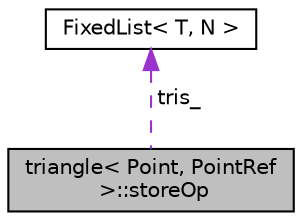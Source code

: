 digraph "triangle&lt; Point, PointRef &gt;::storeOp"
{
  bgcolor="transparent";
  edge [fontname="Helvetica",fontsize="10",labelfontname="Helvetica",labelfontsize="10"];
  node [fontname="Helvetica",fontsize="10",shape=record];
  Node1 [label="triangle\< Point, PointRef\l \>::storeOp",height=0.2,width=0.4,color="black", fillcolor="grey75", style="filled" fontcolor="black"];
  Node2 -> Node1 [dir="back",color="darkorchid3",fontsize="10",style="dashed",label=" tris_" ,fontname="Helvetica"];
  Node2 [label="FixedList\< T, N \>",height=0.2,width=0.4,color="black",URL="$classFoam_1_1FixedList.html",tooltip="A 1D vector of objects of type &lt;T&gt; with a fixed length &lt;N&gt;. "];
}
